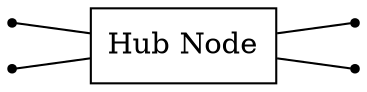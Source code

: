 graph
{
	rankdir=LR;

	X1 -- N;
	X2 -- N;
	N -- X3;
	N -- X4;
	
	X1 [shape=point, label=""];
	X2 [shape=point, label=""];
	X3 [shape=point, label=""];
	X4 [shape=point, label=""];
	N [shape=box, label="Hub Node"];
}